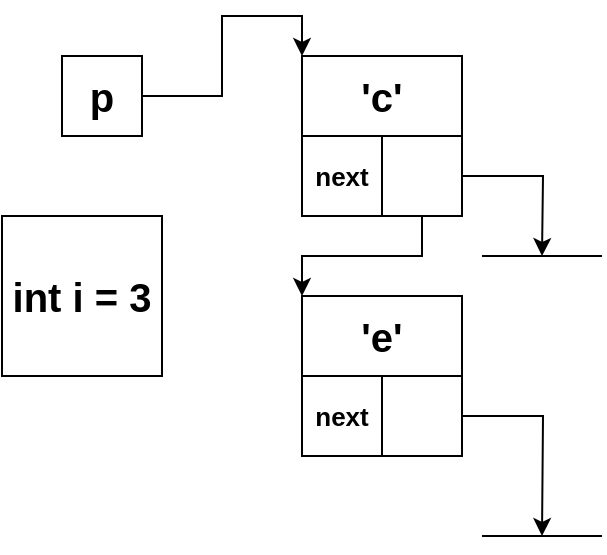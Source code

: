 <mxfile version="24.7.7">
  <diagram name="Page-1" id="ZupE8bOi7O_1OFFk070X">
    <mxGraphModel dx="794" dy="458" grid="1" gridSize="10" guides="1" tooltips="1" connect="1" arrows="1" fold="1" page="1" pageScale="1" pageWidth="850" pageHeight="1100" math="0" shadow="0">
      <root>
        <mxCell id="0" />
        <mxCell id="1" parent="0" />
        <mxCell id="3OFPeEvSLnSkzeKa08A4-1" value="int i = 3" style="whiteSpace=wrap;html=1;aspect=fixed;fontSize=20;fontStyle=1" vertex="1" parent="1">
          <mxGeometry x="10" y="240" width="80" height="80" as="geometry" />
        </mxCell>
        <mxCell id="3OFPeEvSLnSkzeKa08A4-40" style="edgeStyle=orthogonalEdgeStyle;rounded=0;orthogonalLoop=1;jettySize=auto;html=1;entryX=0;entryY=0;entryDx=0;entryDy=0;" edge="1" parent="1" source="3OFPeEvSLnSkzeKa08A4-3" target="3OFPeEvSLnSkzeKa08A4-4">
          <mxGeometry relative="1" as="geometry" />
        </mxCell>
        <mxCell id="3OFPeEvSLnSkzeKa08A4-3" value="p" style="whiteSpace=wrap;html=1;aspect=fixed;fontSize=20;fontStyle=1" vertex="1" parent="1">
          <mxGeometry x="40" y="160" width="40" height="40" as="geometry" />
        </mxCell>
        <mxCell id="3OFPeEvSLnSkzeKa08A4-4" value="&#39;c&#39;" style="rounded=0;whiteSpace=wrap;html=1;fontSize=20;fontStyle=1" vertex="1" parent="1">
          <mxGeometry x="160" y="160" width="80" height="40" as="geometry" />
        </mxCell>
        <mxCell id="3OFPeEvSLnSkzeKa08A4-6" value="next" style="whiteSpace=wrap;html=1;aspect=fixed;fontSize=13;fontStyle=1" vertex="1" parent="1">
          <mxGeometry x="160" y="200" width="40" height="40" as="geometry" />
        </mxCell>
        <mxCell id="3OFPeEvSLnSkzeKa08A4-7" style="edgeStyle=orthogonalEdgeStyle;rounded=0;orthogonalLoop=1;jettySize=auto;html=1;" edge="1" parent="1" source="3OFPeEvSLnSkzeKa08A4-8">
          <mxGeometry relative="1" as="geometry">
            <mxPoint x="280" y="260" as="targetPoint" />
          </mxGeometry>
        </mxCell>
        <mxCell id="3OFPeEvSLnSkzeKa08A4-39" style="edgeStyle=orthogonalEdgeStyle;rounded=0;orthogonalLoop=1;jettySize=auto;html=1;entryX=0;entryY=0;entryDx=0;entryDy=0;" edge="1" parent="1" source="3OFPeEvSLnSkzeKa08A4-8" target="3OFPeEvSLnSkzeKa08A4-9">
          <mxGeometry relative="1" as="geometry" />
        </mxCell>
        <mxCell id="3OFPeEvSLnSkzeKa08A4-8" value="" style="whiteSpace=wrap;html=1;aspect=fixed;fontSize=13;fontStyle=1" vertex="1" parent="1">
          <mxGeometry x="200" y="200" width="40" height="40" as="geometry" />
        </mxCell>
        <mxCell id="3OFPeEvSLnSkzeKa08A4-9" value="&#39;e&#39;" style="rounded=0;whiteSpace=wrap;html=1;fontSize=20;fontStyle=1" vertex="1" parent="1">
          <mxGeometry x="160" y="280" width="80" height="40" as="geometry" />
        </mxCell>
        <mxCell id="3OFPeEvSLnSkzeKa08A4-11" value="next" style="whiteSpace=wrap;html=1;aspect=fixed;fontSize=13;fontStyle=1" vertex="1" parent="1">
          <mxGeometry x="160" y="320" width="40" height="40" as="geometry" />
        </mxCell>
        <mxCell id="3OFPeEvSLnSkzeKa08A4-12" style="edgeStyle=orthogonalEdgeStyle;rounded=0;orthogonalLoop=1;jettySize=auto;html=1;" edge="1" parent="1" source="3OFPeEvSLnSkzeKa08A4-13">
          <mxGeometry relative="1" as="geometry">
            <mxPoint x="280" y="400" as="targetPoint" />
          </mxGeometry>
        </mxCell>
        <mxCell id="3OFPeEvSLnSkzeKa08A4-13" value="" style="whiteSpace=wrap;html=1;aspect=fixed;fontSize=13;fontStyle=1" vertex="1" parent="1">
          <mxGeometry x="200" y="320" width="40" height="40" as="geometry" />
        </mxCell>
        <mxCell id="3OFPeEvSLnSkzeKa08A4-30" value="" style="endArrow=none;html=1;rounded=0;" edge="1" parent="1">
          <mxGeometry width="50" height="50" relative="1" as="geometry">
            <mxPoint x="250" y="260" as="sourcePoint" />
            <mxPoint x="310" y="260" as="targetPoint" />
          </mxGeometry>
        </mxCell>
        <mxCell id="3OFPeEvSLnSkzeKa08A4-31" value="" style="endArrow=none;html=1;rounded=0;" edge="1" parent="1">
          <mxGeometry width="50" height="50" relative="1" as="geometry">
            <mxPoint x="250" y="400" as="sourcePoint" />
            <mxPoint x="310" y="400" as="targetPoint" />
          </mxGeometry>
        </mxCell>
      </root>
    </mxGraphModel>
  </diagram>
</mxfile>
